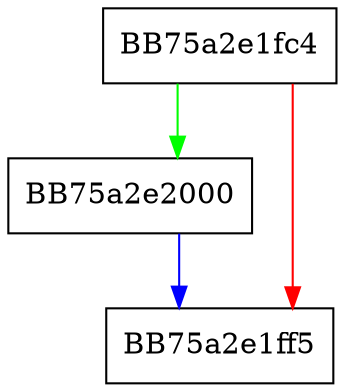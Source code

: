 digraph init {
  node [shape="box"];
  graph [splines=ortho];
  BB75a2e1fc4 -> BB75a2e2000 [color="green"];
  BB75a2e1fc4 -> BB75a2e1ff5 [color="red"];
  BB75a2e2000 -> BB75a2e1ff5 [color="blue"];
}